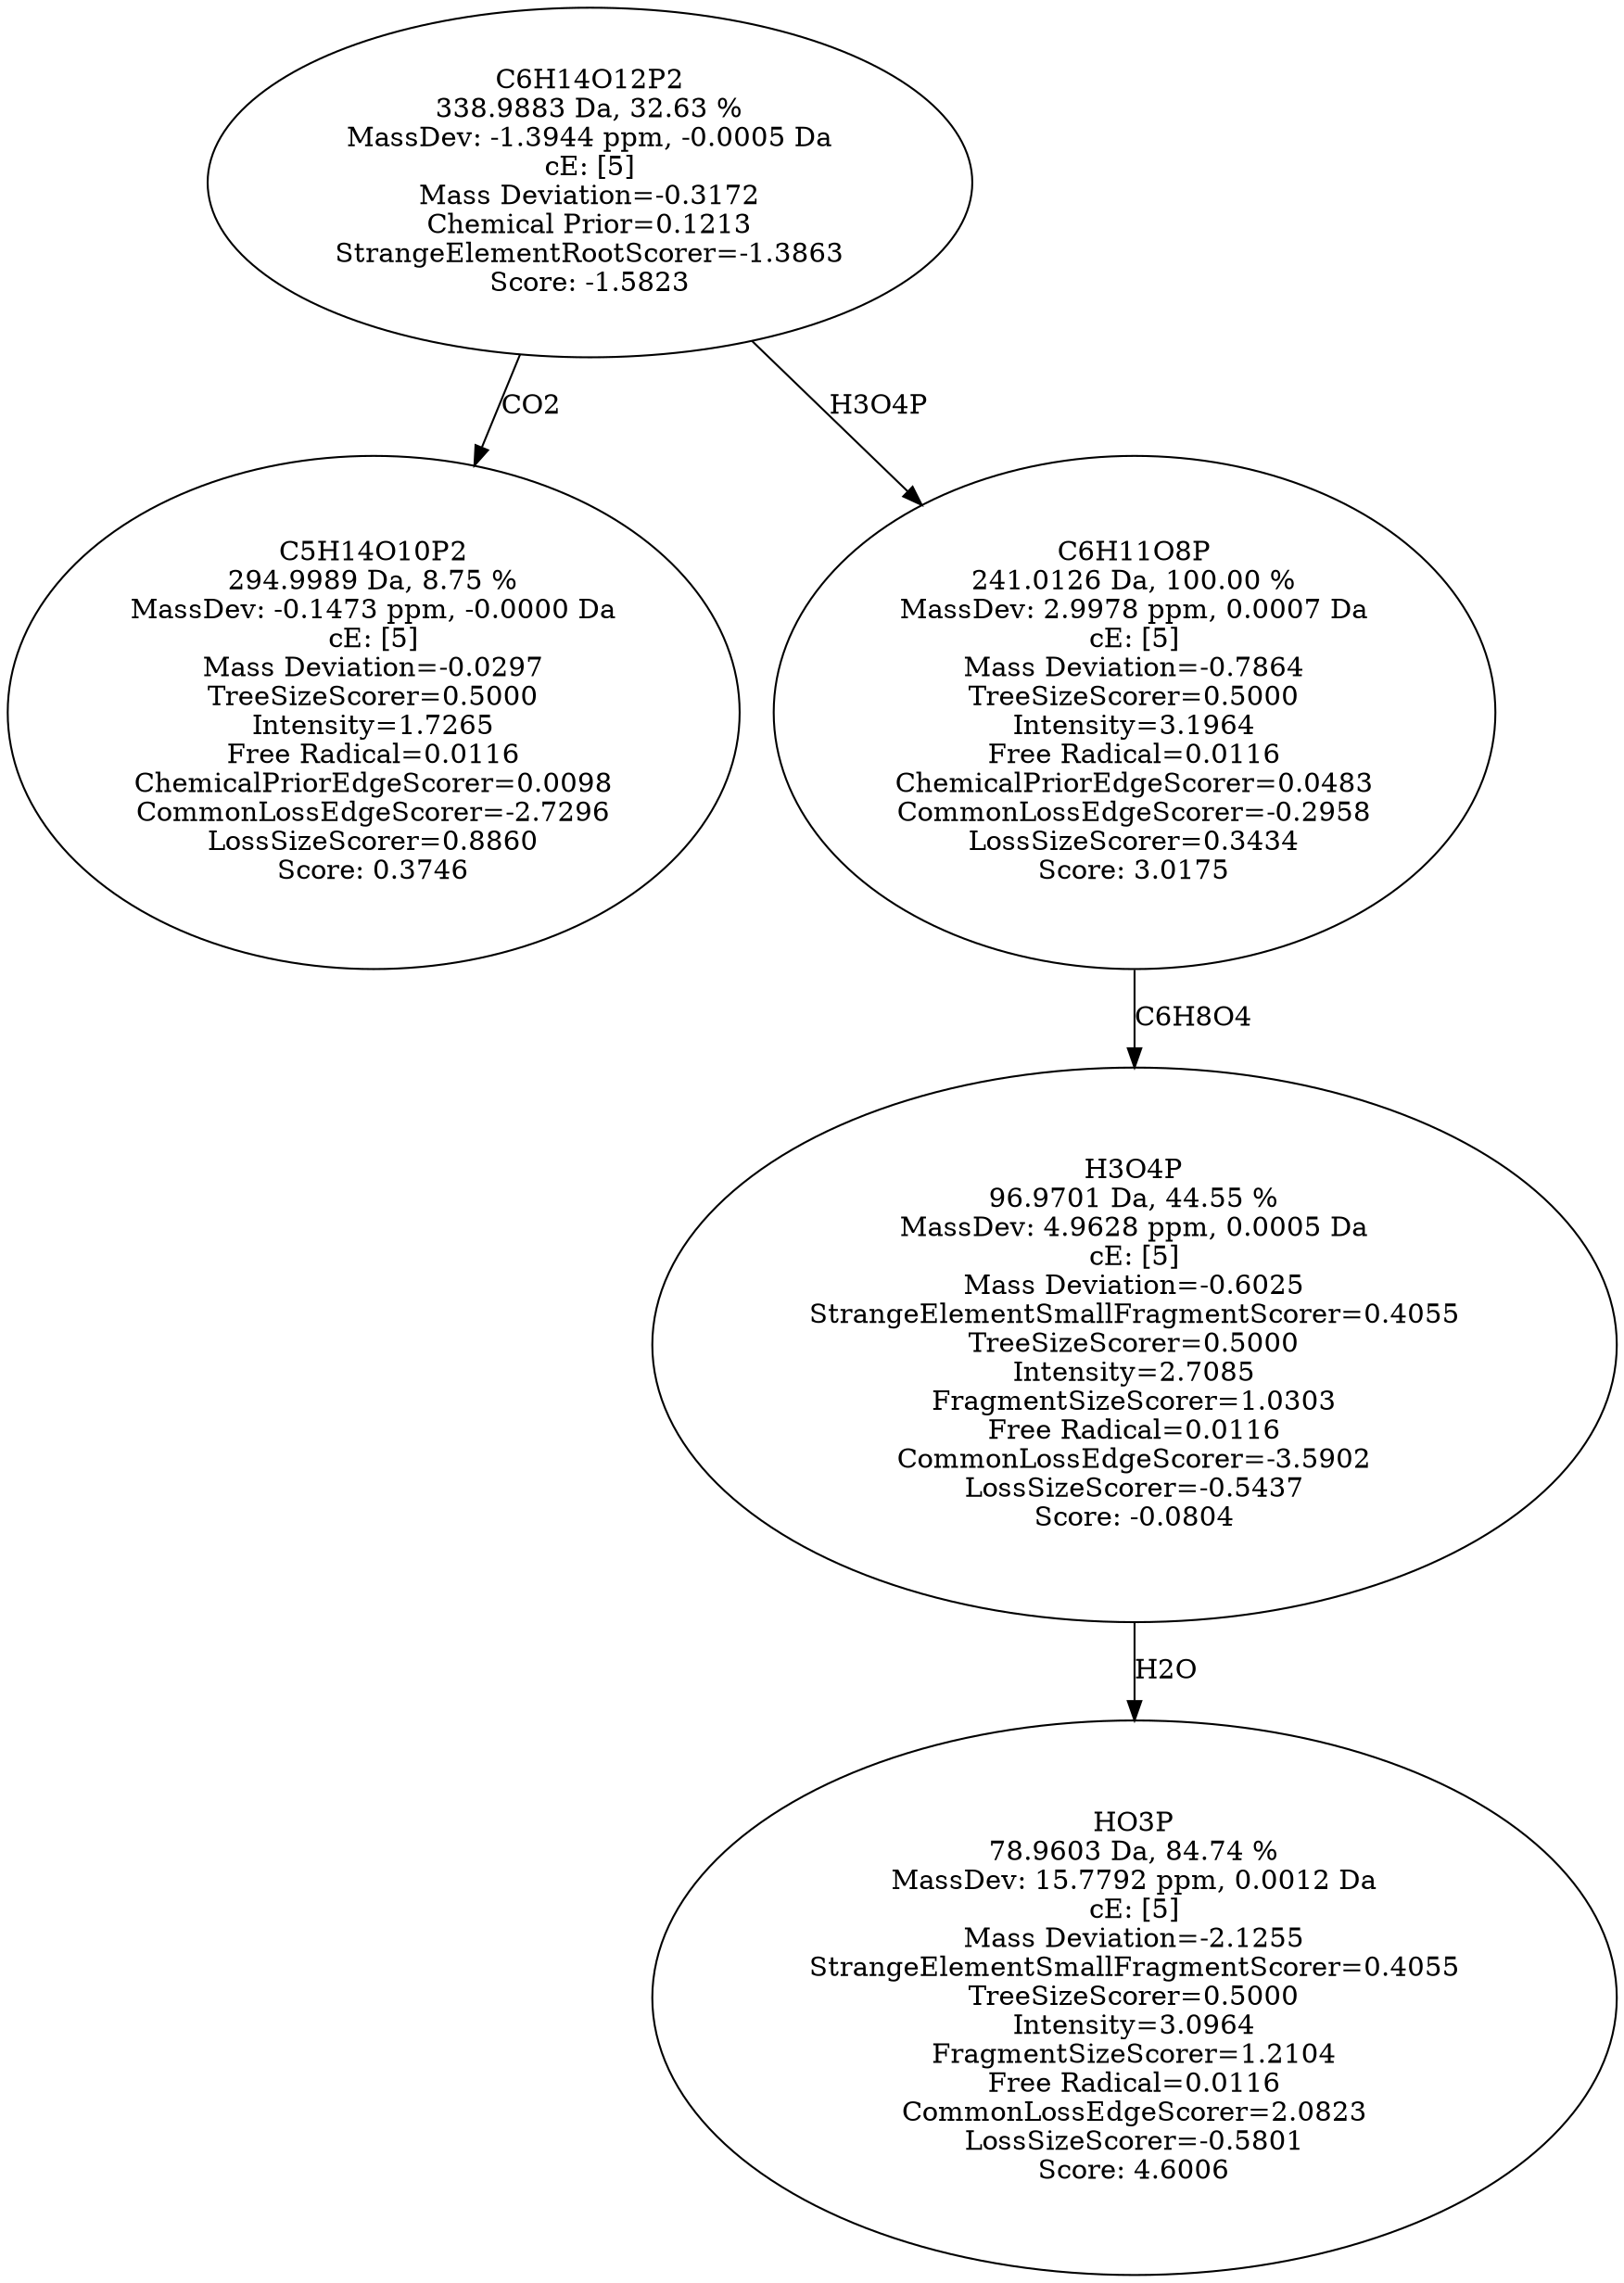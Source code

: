 strict digraph {
v1 [label="C5H14O10P2\n294.9989 Da, 8.75 %\nMassDev: -0.1473 ppm, -0.0000 Da\ncE: [5]\nMass Deviation=-0.0297\nTreeSizeScorer=0.5000\nIntensity=1.7265\nFree Radical=0.0116\nChemicalPriorEdgeScorer=0.0098\nCommonLossEdgeScorer=-2.7296\nLossSizeScorer=0.8860\nScore: 0.3746"];
v2 [label="HO3P\n78.9603 Da, 84.74 %\nMassDev: 15.7792 ppm, 0.0012 Da\ncE: [5]\nMass Deviation=-2.1255\nStrangeElementSmallFragmentScorer=0.4055\nTreeSizeScorer=0.5000\nIntensity=3.0964\nFragmentSizeScorer=1.2104\nFree Radical=0.0116\nCommonLossEdgeScorer=2.0823\nLossSizeScorer=-0.5801\nScore: 4.6006"];
v3 [label="H3O4P\n96.9701 Da, 44.55 %\nMassDev: 4.9628 ppm, 0.0005 Da\ncE: [5]\nMass Deviation=-0.6025\nStrangeElementSmallFragmentScorer=0.4055\nTreeSizeScorer=0.5000\nIntensity=2.7085\nFragmentSizeScorer=1.0303\nFree Radical=0.0116\nCommonLossEdgeScorer=-3.5902\nLossSizeScorer=-0.5437\nScore: -0.0804"];
v4 [label="C6H11O8P\n241.0126 Da, 100.00 %\nMassDev: 2.9978 ppm, 0.0007 Da\ncE: [5]\nMass Deviation=-0.7864\nTreeSizeScorer=0.5000\nIntensity=3.1964\nFree Radical=0.0116\nChemicalPriorEdgeScorer=0.0483\nCommonLossEdgeScorer=-0.2958\nLossSizeScorer=0.3434\nScore: 3.0175"];
v5 [label="C6H14O12P2\n338.9883 Da, 32.63 %\nMassDev: -1.3944 ppm, -0.0005 Da\ncE: [5]\nMass Deviation=-0.3172\nChemical Prior=0.1213\nStrangeElementRootScorer=-1.3863\nScore: -1.5823"];
v5 -> v1 [label="CO2"];
v3 -> v2 [label="H2O"];
v4 -> v3 [label="C6H8O4"];
v5 -> v4 [label="H3O4P"];
}